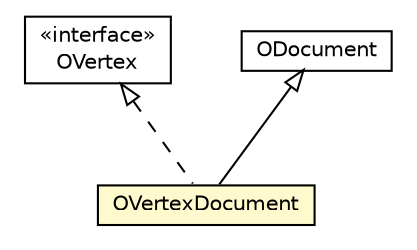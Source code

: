 #!/usr/local/bin/dot
#
# Class diagram 
# Generated by UMLGraph version R5_6-24-gf6e263 (http://www.umlgraph.org/)
#

digraph G {
	edge [fontname="Helvetica",fontsize=10,labelfontname="Helvetica",labelfontsize=10];
	node [fontname="Helvetica",fontsize=10,shape=plaintext];
	nodesep=0.25;
	ranksep=0.5;
	// com.orientechnologies.orient.core.record.OVertex
	c7493625 [label=<<table title="com.orientechnologies.orient.core.record.OVertex" border="0" cellborder="1" cellspacing="0" cellpadding="2" port="p" href="../OVertex.html">
		<tr><td><table border="0" cellspacing="0" cellpadding="1">
<tr><td align="center" balign="center"> &#171;interface&#187; </td></tr>
<tr><td align="center" balign="center"> OVertex </td></tr>
		</table></td></tr>
		</table>>, URL="../OVertex.html", fontname="Helvetica", fontcolor="black", fontsize=10.0];
	// com.orientechnologies.orient.core.record.impl.ODocument
	c7493634 [label=<<table title="com.orientechnologies.orient.core.record.impl.ODocument" border="0" cellborder="1" cellspacing="0" cellpadding="2" port="p" href="./ODocument.html">
		<tr><td><table border="0" cellspacing="0" cellpadding="1">
<tr><td align="center" balign="center"> ODocument </td></tr>
		</table></td></tr>
		</table>>, URL="./ODocument.html", fontname="Helvetica", fontcolor="black", fontsize=10.0];
	// com.orientechnologies.orient.core.record.impl.OVertexDocument
	c7493635 [label=<<table title="com.orientechnologies.orient.core.record.impl.OVertexDocument" border="0" cellborder="1" cellspacing="0" cellpadding="2" port="p" bgcolor="lemonChiffon" href="./OVertexDocument.html">
		<tr><td><table border="0" cellspacing="0" cellpadding="1">
<tr><td align="center" balign="center"> OVertexDocument </td></tr>
		</table></td></tr>
		</table>>, URL="./OVertexDocument.html", fontname="Helvetica", fontcolor="black", fontsize=10.0];
	//com.orientechnologies.orient.core.record.impl.OVertexDocument extends com.orientechnologies.orient.core.record.impl.ODocument
	c7493634:p -> c7493635:p [dir=back,arrowtail=empty];
	//com.orientechnologies.orient.core.record.impl.OVertexDocument implements com.orientechnologies.orient.core.record.OVertex
	c7493625:p -> c7493635:p [dir=back,arrowtail=empty,style=dashed];
}

